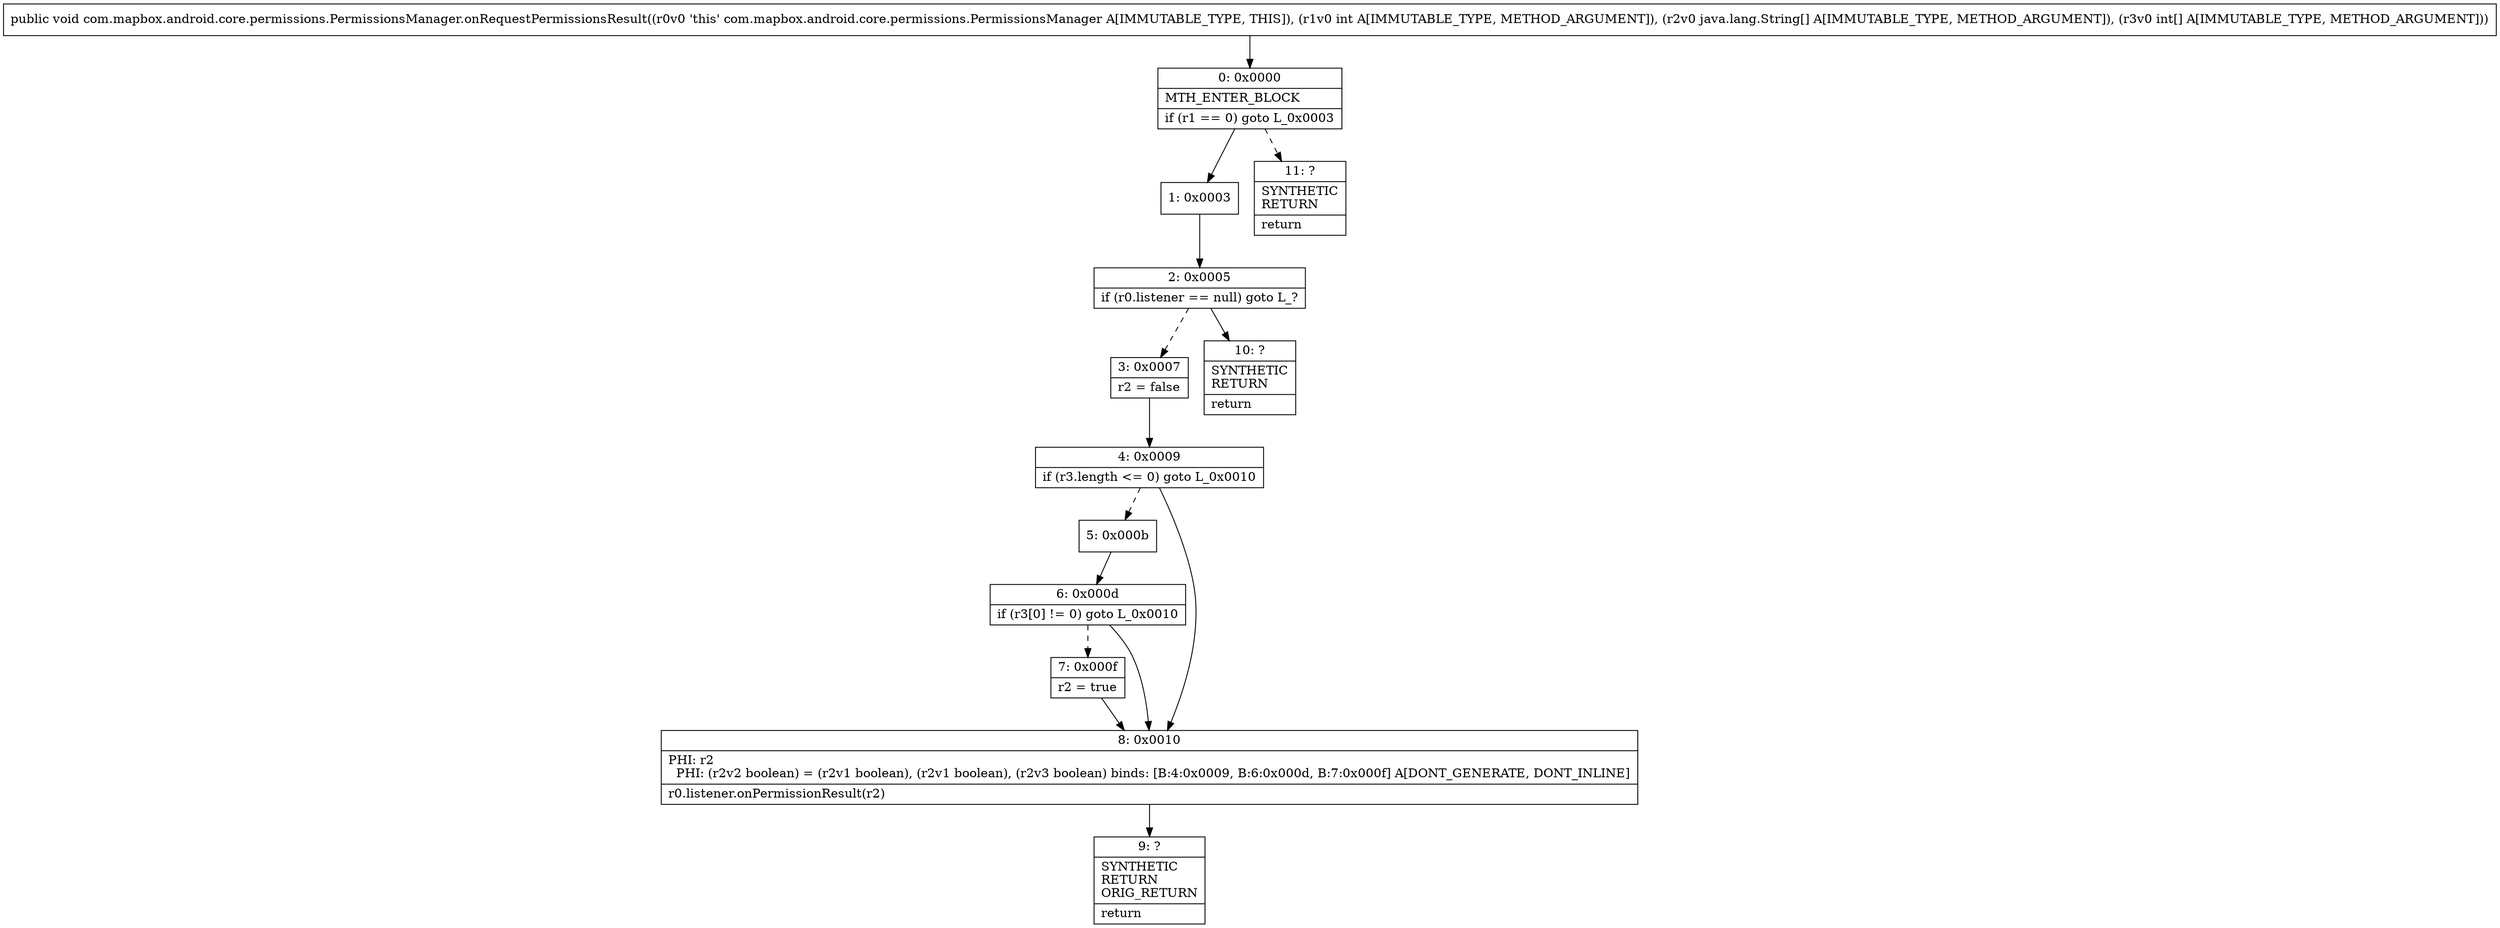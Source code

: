 digraph "CFG forcom.mapbox.android.core.permissions.PermissionsManager.onRequestPermissionsResult(I[Ljava\/lang\/String;[I)V" {
Node_0 [shape=record,label="{0\:\ 0x0000|MTH_ENTER_BLOCK\l|if (r1 == 0) goto L_0x0003\l}"];
Node_1 [shape=record,label="{1\:\ 0x0003}"];
Node_2 [shape=record,label="{2\:\ 0x0005|if (r0.listener == null) goto L_?\l}"];
Node_3 [shape=record,label="{3\:\ 0x0007|r2 = false\l}"];
Node_4 [shape=record,label="{4\:\ 0x0009|if (r3.length \<= 0) goto L_0x0010\l}"];
Node_5 [shape=record,label="{5\:\ 0x000b}"];
Node_6 [shape=record,label="{6\:\ 0x000d|if (r3[0] != 0) goto L_0x0010\l}"];
Node_7 [shape=record,label="{7\:\ 0x000f|r2 = true\l}"];
Node_8 [shape=record,label="{8\:\ 0x0010|PHI: r2 \l  PHI: (r2v2 boolean) = (r2v1 boolean), (r2v1 boolean), (r2v3 boolean) binds: [B:4:0x0009, B:6:0x000d, B:7:0x000f] A[DONT_GENERATE, DONT_INLINE]\l|r0.listener.onPermissionResult(r2)\l}"];
Node_9 [shape=record,label="{9\:\ ?|SYNTHETIC\lRETURN\lORIG_RETURN\l|return\l}"];
Node_10 [shape=record,label="{10\:\ ?|SYNTHETIC\lRETURN\l|return\l}"];
Node_11 [shape=record,label="{11\:\ ?|SYNTHETIC\lRETURN\l|return\l}"];
MethodNode[shape=record,label="{public void com.mapbox.android.core.permissions.PermissionsManager.onRequestPermissionsResult((r0v0 'this' com.mapbox.android.core.permissions.PermissionsManager A[IMMUTABLE_TYPE, THIS]), (r1v0 int A[IMMUTABLE_TYPE, METHOD_ARGUMENT]), (r2v0 java.lang.String[] A[IMMUTABLE_TYPE, METHOD_ARGUMENT]), (r3v0 int[] A[IMMUTABLE_TYPE, METHOD_ARGUMENT])) }"];
MethodNode -> Node_0;
Node_0 -> Node_1;
Node_0 -> Node_11[style=dashed];
Node_1 -> Node_2;
Node_2 -> Node_3[style=dashed];
Node_2 -> Node_10;
Node_3 -> Node_4;
Node_4 -> Node_5[style=dashed];
Node_4 -> Node_8;
Node_5 -> Node_6;
Node_6 -> Node_7[style=dashed];
Node_6 -> Node_8;
Node_7 -> Node_8;
Node_8 -> Node_9;
}

